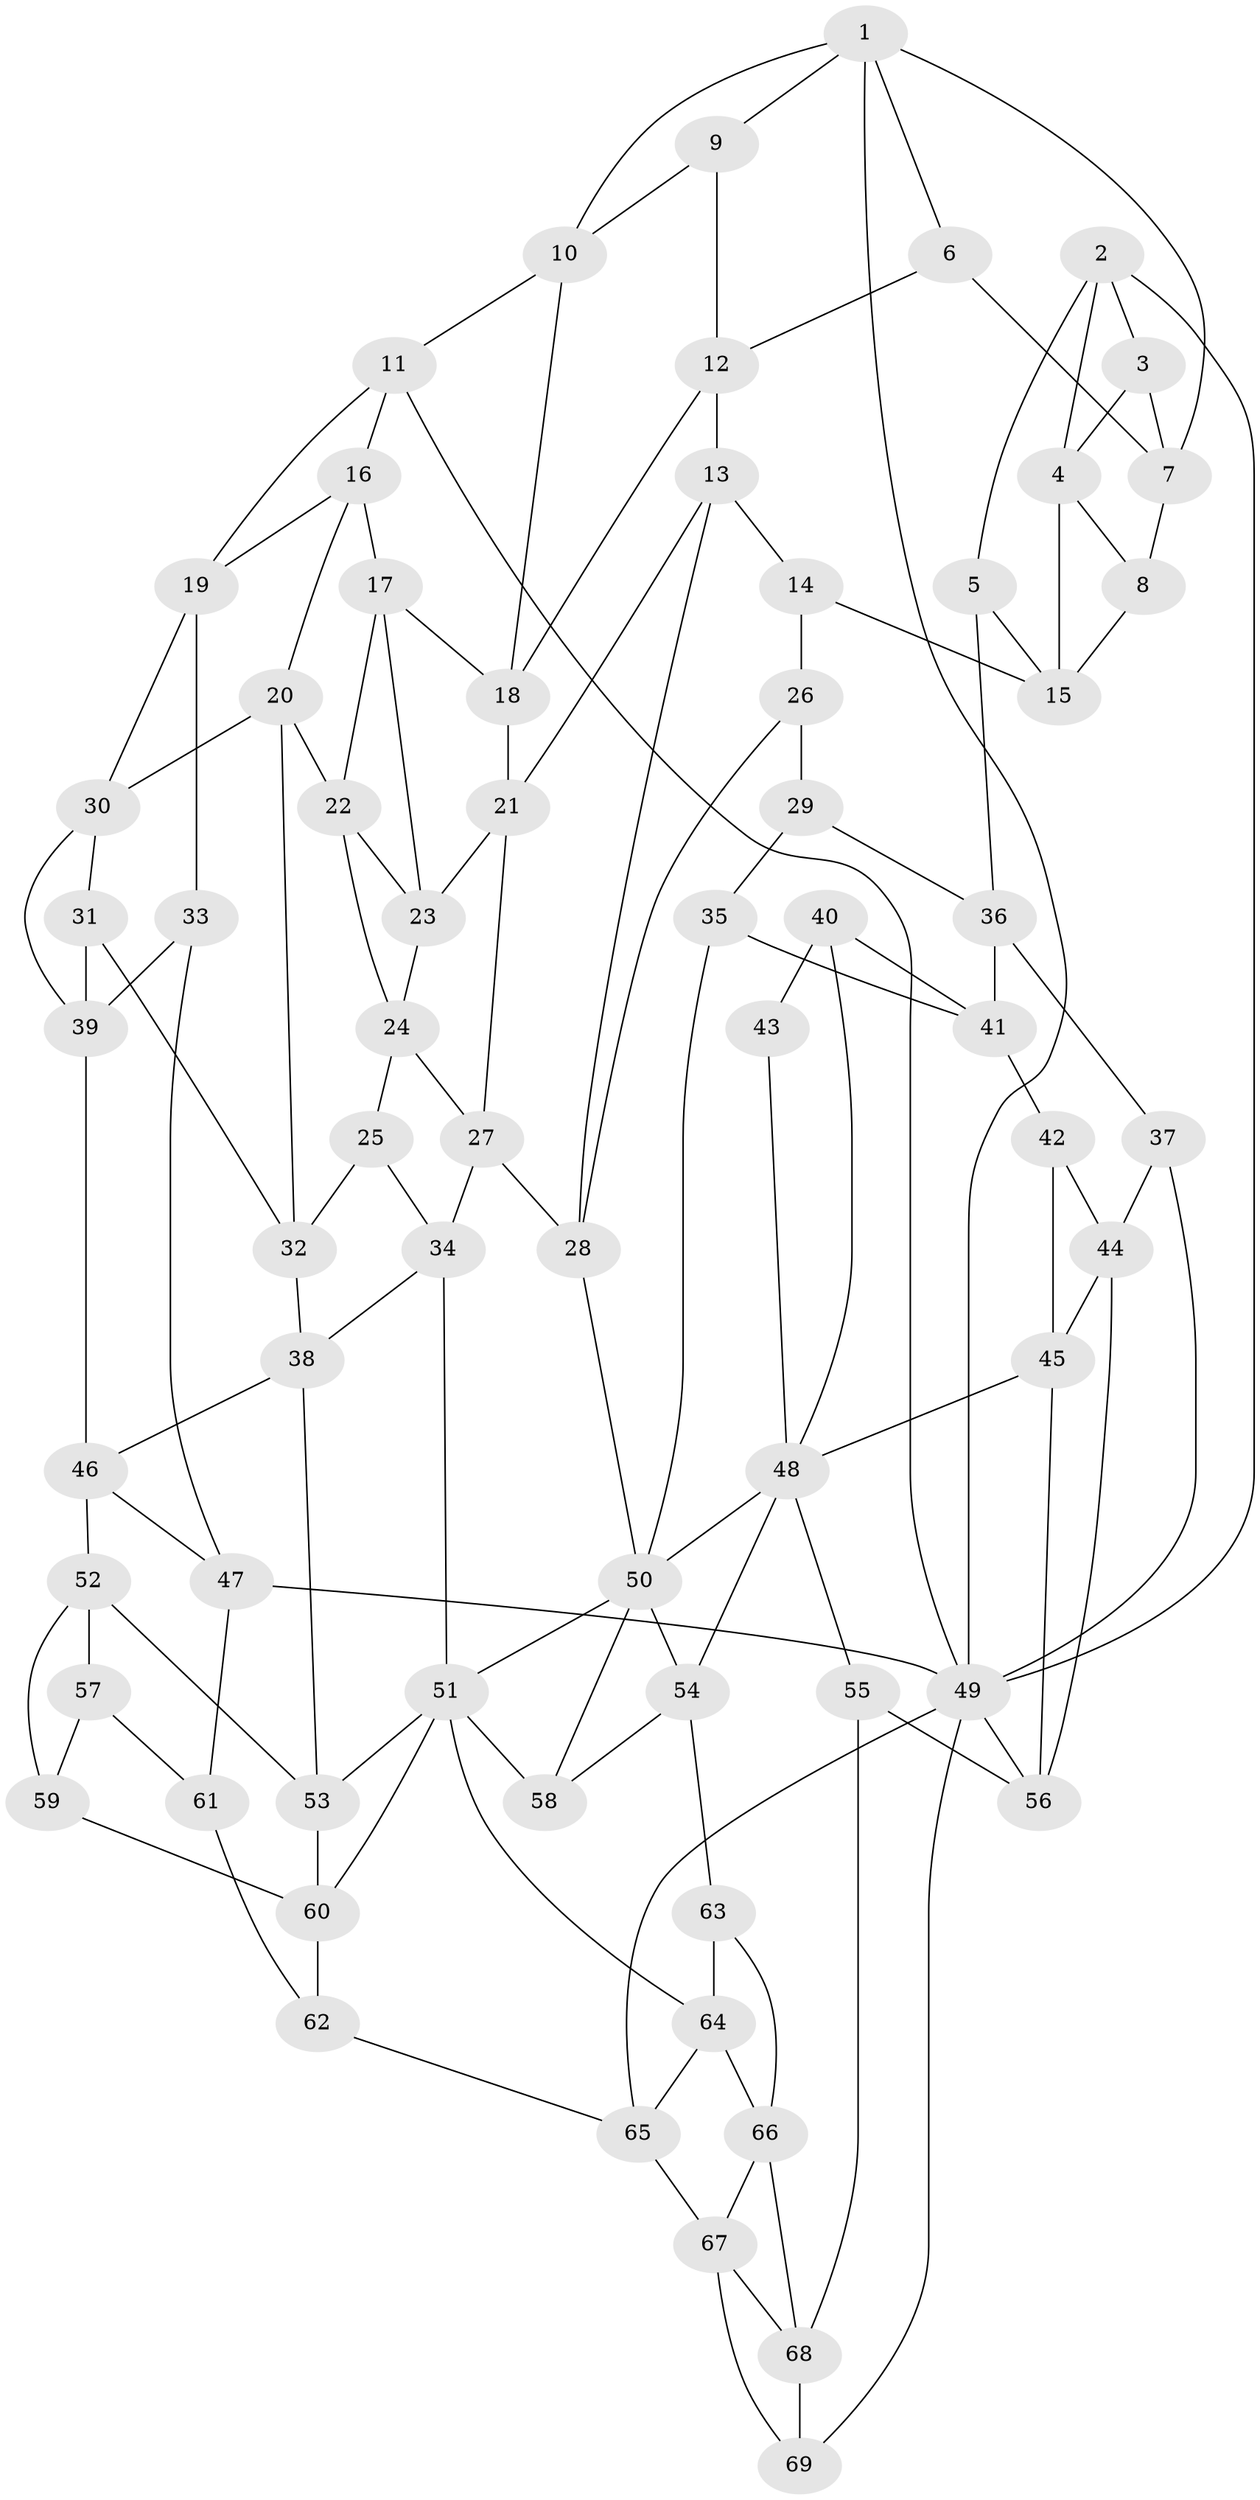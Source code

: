 // original degree distribution, {3: 0.021739130434782608, 4: 0.2391304347826087, 6: 0.2391304347826087, 5: 0.5}
// Generated by graph-tools (version 1.1) at 2025/27/03/09/25 03:27:04]
// undirected, 69 vertices, 131 edges
graph export_dot {
graph [start="1"]
  node [color=gray90,style=filled];
  1;
  2;
  3;
  4;
  5;
  6;
  7;
  8;
  9;
  10;
  11;
  12;
  13;
  14;
  15;
  16;
  17;
  18;
  19;
  20;
  21;
  22;
  23;
  24;
  25;
  26;
  27;
  28;
  29;
  30;
  31;
  32;
  33;
  34;
  35;
  36;
  37;
  38;
  39;
  40;
  41;
  42;
  43;
  44;
  45;
  46;
  47;
  48;
  49;
  50;
  51;
  52;
  53;
  54;
  55;
  56;
  57;
  58;
  59;
  60;
  61;
  62;
  63;
  64;
  65;
  66;
  67;
  68;
  69;
  1 -- 6 [weight=1.0];
  1 -- 7 [weight=1.0];
  1 -- 9 [weight=1.0];
  1 -- 10 [weight=1.0];
  1 -- 49 [weight=1.0];
  2 -- 3 [weight=1.0];
  2 -- 4 [weight=1.0];
  2 -- 5 [weight=1.0];
  2 -- 49 [weight=1.0];
  3 -- 4 [weight=1.0];
  3 -- 7 [weight=1.0];
  4 -- 8 [weight=1.0];
  4 -- 15 [weight=1.0];
  5 -- 15 [weight=1.0];
  5 -- 36 [weight=1.0];
  6 -- 7 [weight=1.0];
  6 -- 12 [weight=1.0];
  7 -- 8 [weight=1.0];
  8 -- 15 [weight=1.0];
  9 -- 10 [weight=1.0];
  9 -- 12 [weight=1.0];
  10 -- 11 [weight=1.0];
  10 -- 18 [weight=1.0];
  11 -- 16 [weight=1.0];
  11 -- 19 [weight=1.0];
  11 -- 49 [weight=1.0];
  12 -- 13 [weight=1.0];
  12 -- 18 [weight=1.0];
  13 -- 14 [weight=1.0];
  13 -- 21 [weight=1.0];
  13 -- 28 [weight=1.0];
  14 -- 15 [weight=1.0];
  14 -- 26 [weight=1.0];
  16 -- 17 [weight=1.0];
  16 -- 19 [weight=1.0];
  16 -- 20 [weight=1.0];
  17 -- 18 [weight=1.0];
  17 -- 22 [weight=1.0];
  17 -- 23 [weight=1.0];
  18 -- 21 [weight=1.0];
  19 -- 30 [weight=1.0];
  19 -- 33 [weight=1.0];
  20 -- 22 [weight=1.0];
  20 -- 30 [weight=1.0];
  20 -- 32 [weight=1.0];
  21 -- 23 [weight=1.0];
  21 -- 27 [weight=1.0];
  22 -- 23 [weight=1.0];
  22 -- 24 [weight=1.0];
  23 -- 24 [weight=1.0];
  24 -- 25 [weight=1.0];
  24 -- 27 [weight=1.0];
  25 -- 32 [weight=1.0];
  25 -- 34 [weight=1.0];
  26 -- 28 [weight=1.0];
  26 -- 29 [weight=2.0];
  27 -- 28 [weight=1.0];
  27 -- 34 [weight=1.0];
  28 -- 50 [weight=1.0];
  29 -- 35 [weight=1.0];
  29 -- 36 [weight=1.0];
  30 -- 31 [weight=1.0];
  30 -- 39 [weight=1.0];
  31 -- 32 [weight=1.0];
  31 -- 39 [weight=1.0];
  32 -- 38 [weight=1.0];
  33 -- 39 [weight=1.0];
  33 -- 47 [weight=1.0];
  34 -- 38 [weight=1.0];
  34 -- 51 [weight=1.0];
  35 -- 41 [weight=1.0];
  35 -- 50 [weight=1.0];
  36 -- 37 [weight=1.0];
  36 -- 41 [weight=1.0];
  37 -- 44 [weight=1.0];
  37 -- 49 [weight=1.0];
  38 -- 46 [weight=1.0];
  38 -- 53 [weight=1.0];
  39 -- 46 [weight=1.0];
  40 -- 41 [weight=1.0];
  40 -- 43 [weight=2.0];
  40 -- 48 [weight=1.0];
  41 -- 42 [weight=1.0];
  42 -- 44 [weight=1.0];
  42 -- 45 [weight=1.0];
  43 -- 48 [weight=1.0];
  44 -- 45 [weight=1.0];
  44 -- 56 [weight=1.0];
  45 -- 48 [weight=1.0];
  45 -- 56 [weight=1.0];
  46 -- 47 [weight=1.0];
  46 -- 52 [weight=1.0];
  47 -- 49 [weight=1.0];
  47 -- 61 [weight=2.0];
  48 -- 50 [weight=1.0];
  48 -- 54 [weight=1.0];
  48 -- 55 [weight=1.0];
  49 -- 56 [weight=1.0];
  49 -- 65 [weight=1.0];
  49 -- 69 [weight=1.0];
  50 -- 51 [weight=1.0];
  50 -- 54 [weight=1.0];
  50 -- 58 [weight=1.0];
  51 -- 53 [weight=1.0];
  51 -- 58 [weight=1.0];
  51 -- 60 [weight=1.0];
  51 -- 64 [weight=1.0];
  52 -- 53 [weight=2.0];
  52 -- 57 [weight=1.0];
  52 -- 59 [weight=2.0];
  53 -- 60 [weight=1.0];
  54 -- 58 [weight=1.0];
  54 -- 63 [weight=1.0];
  55 -- 56 [weight=1.0];
  55 -- 68 [weight=1.0];
  57 -- 59 [weight=1.0];
  57 -- 61 [weight=1.0];
  59 -- 60 [weight=1.0];
  60 -- 62 [weight=1.0];
  61 -- 62 [weight=1.0];
  62 -- 65 [weight=1.0];
  63 -- 64 [weight=1.0];
  63 -- 66 [weight=1.0];
  64 -- 65 [weight=1.0];
  64 -- 66 [weight=1.0];
  65 -- 67 [weight=1.0];
  66 -- 67 [weight=1.0];
  66 -- 68 [weight=1.0];
  67 -- 68 [weight=1.0];
  67 -- 69 [weight=1.0];
  68 -- 69 [weight=1.0];
}
